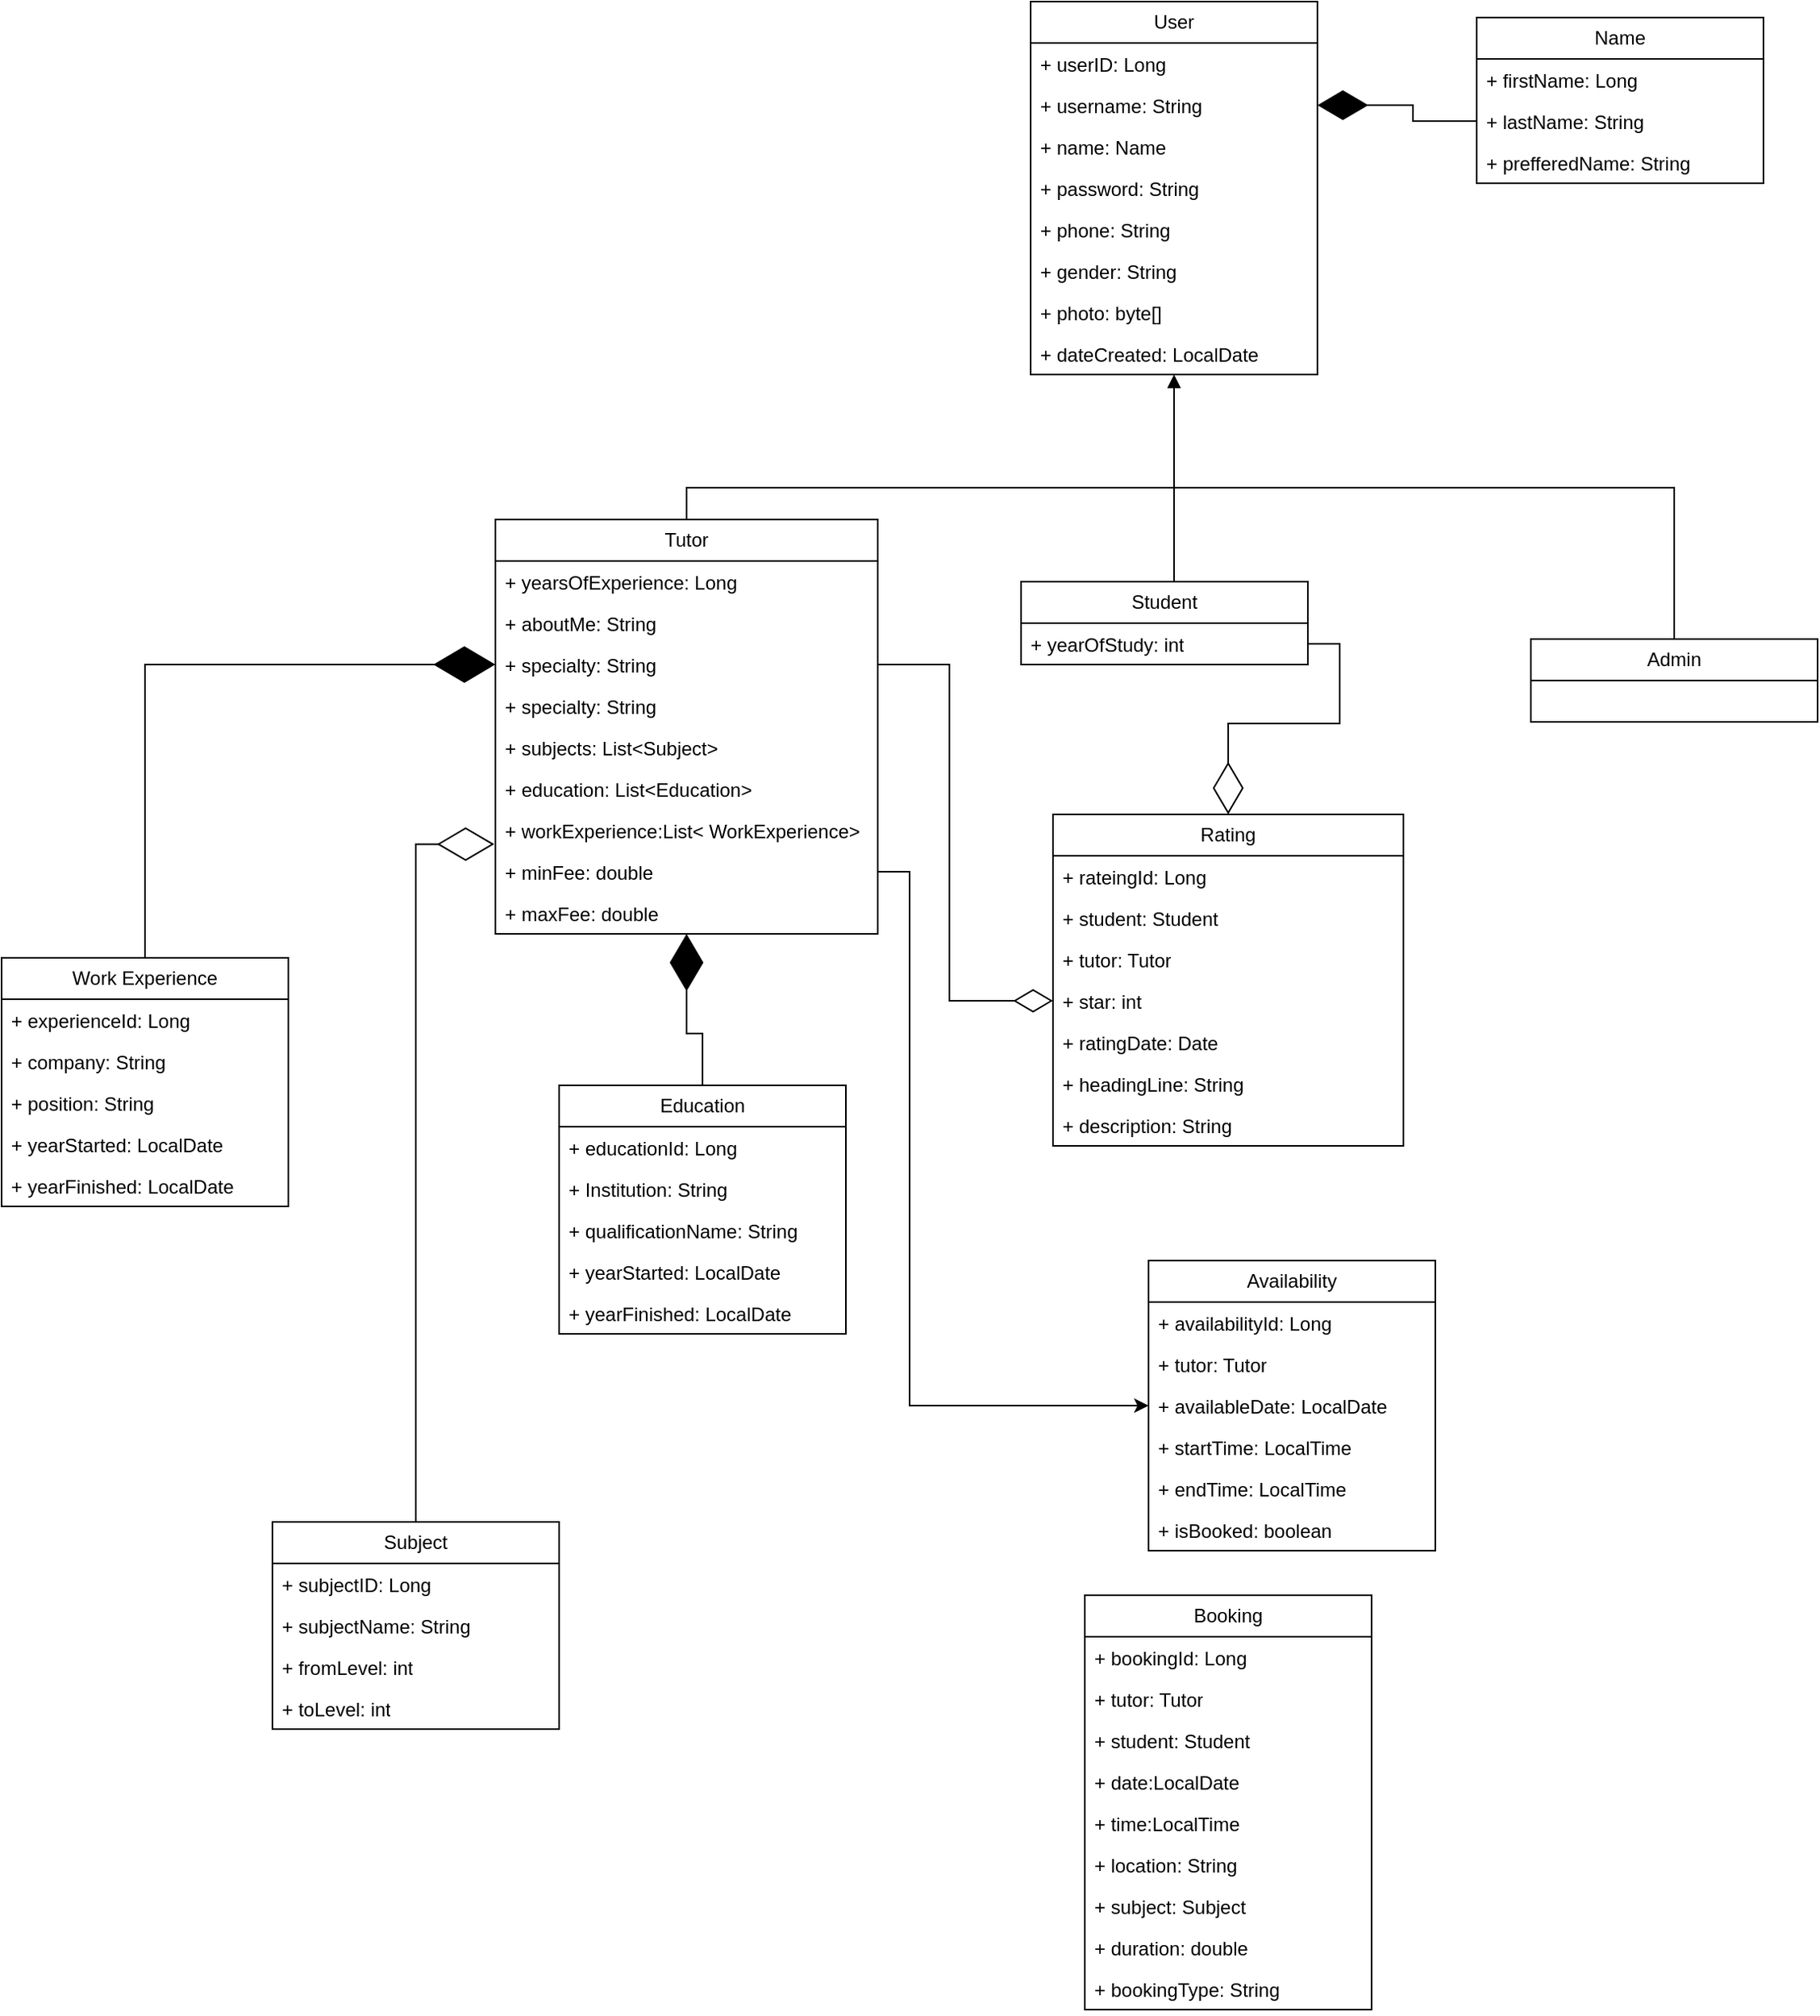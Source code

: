 <mxfile version="26.0.14">
  <diagram id="R2lEEEUBdFMjLlhIrx00" name="Page-1">
    <mxGraphModel dx="1725" dy="435" grid="1" gridSize="10" guides="1" tooltips="1" connect="1" arrows="1" fold="1" page="1" pageScale="1" pageWidth="850" pageHeight="1100" math="0" shadow="0" extFonts="Permanent Marker^https://fonts.googleapis.com/css?family=Permanent+Marker">
      <root>
        <mxCell id="0" />
        <mxCell id="1" parent="0" />
        <mxCell id="Kp8IrU2oM8nuHVyXuGQP-1" value="" style="shape=partialRectangle;overflow=hidden;connectable=0;fillColor=none;top=0;left=0;bottom=0;right=0;" parent="1" vertex="1">
          <mxGeometry x="120" y="190" width="30" height="30" as="geometry">
            <mxRectangle width="30" height="30" as="alternateBounds" />
          </mxGeometry>
        </mxCell>
        <mxCell id="Kp8IrU2oM8nuHVyXuGQP-97" style="edgeStyle=orthogonalEdgeStyle;rounded=0;orthogonalLoop=1;jettySize=auto;html=1;endArrow=none;startFill=1;startArrow=block;" parent="1" source="Kp8IrU2oM8nuHVyXuGQP-28" target="Kp8IrU2oM8nuHVyXuGQP-33" edge="1">
          <mxGeometry relative="1" as="geometry">
            <mxPoint x="416" y="460" as="targetPoint" />
            <Array as="points">
              <mxPoint x="416" y="470" />
              <mxPoint x="416" y="470" />
            </Array>
          </mxGeometry>
        </mxCell>
        <mxCell id="Kp8IrU2oM8nuHVyXuGQP-28" value="User" style="swimlane;fontStyle=0;childLayout=stackLayout;horizontal=1;startSize=26;fillColor=none;horizontalStack=0;resizeParent=1;resizeParentMax=0;resizeLast=0;collapsible=1;marginBottom=0;whiteSpace=wrap;html=1;" parent="1" vertex="1">
          <mxGeometry x="326" y="150" width="180" height="234" as="geometry" />
        </mxCell>
        <mxCell id="Kp8IrU2oM8nuHVyXuGQP-29" value="+ userID: Long" style="text;strokeColor=none;fillColor=none;align=left;verticalAlign=top;spacingLeft=4;spacingRight=4;overflow=hidden;rotatable=0;points=[[0,0.5],[1,0.5]];portConstraint=eastwest;whiteSpace=wrap;html=1;" parent="Kp8IrU2oM8nuHVyXuGQP-28" vertex="1">
          <mxGeometry y="26" width="180" height="26" as="geometry" />
        </mxCell>
        <mxCell id="Kp8IrU2oM8nuHVyXuGQP-30" value="+ username: String" style="text;strokeColor=none;fillColor=none;align=left;verticalAlign=top;spacingLeft=4;spacingRight=4;overflow=hidden;rotatable=0;points=[[0,0.5],[1,0.5]];portConstraint=eastwest;whiteSpace=wrap;html=1;" parent="Kp8IrU2oM8nuHVyXuGQP-28" vertex="1">
          <mxGeometry y="52" width="180" height="26" as="geometry" />
        </mxCell>
        <mxCell id="Kp8IrU2oM8nuHVyXuGQP-49" value="+ name: Name" style="text;strokeColor=none;fillColor=none;align=left;verticalAlign=top;spacingLeft=4;spacingRight=4;overflow=hidden;rotatable=0;points=[[0,0.5],[1,0.5]];portConstraint=eastwest;whiteSpace=wrap;html=1;" parent="Kp8IrU2oM8nuHVyXuGQP-28" vertex="1">
          <mxGeometry y="78" width="180" height="26" as="geometry" />
        </mxCell>
        <mxCell id="Kp8IrU2oM8nuHVyXuGQP-31" value="+ password: String" style="text;strokeColor=none;fillColor=none;align=left;verticalAlign=top;spacingLeft=4;spacingRight=4;overflow=hidden;rotatable=0;points=[[0,0.5],[1,0.5]];portConstraint=eastwest;whiteSpace=wrap;html=1;" parent="Kp8IrU2oM8nuHVyXuGQP-28" vertex="1">
          <mxGeometry y="104" width="180" height="26" as="geometry" />
        </mxCell>
        <mxCell id="Kp8IrU2oM8nuHVyXuGQP-98" value="+ phone: String" style="text;strokeColor=none;fillColor=none;align=left;verticalAlign=top;spacingLeft=4;spacingRight=4;overflow=hidden;rotatable=0;points=[[0,0.5],[1,0.5]];portConstraint=eastwest;whiteSpace=wrap;html=1;" parent="Kp8IrU2oM8nuHVyXuGQP-28" vertex="1">
          <mxGeometry y="130" width="180" height="26" as="geometry" />
        </mxCell>
        <mxCell id="Kp8IrU2oM8nuHVyXuGQP-106" value="+ gender: String" style="text;strokeColor=none;fillColor=none;align=left;verticalAlign=top;spacingLeft=4;spacingRight=4;overflow=hidden;rotatable=0;points=[[0,0.5],[1,0.5]];portConstraint=eastwest;whiteSpace=wrap;html=1;" parent="Kp8IrU2oM8nuHVyXuGQP-28" vertex="1">
          <mxGeometry y="156" width="180" height="26" as="geometry" />
        </mxCell>
        <mxCell id="Kp8IrU2oM8nuHVyXuGQP-63" value="+ photo: byte[]" style="text;strokeColor=none;fillColor=none;align=left;verticalAlign=top;spacingLeft=4;spacingRight=4;overflow=hidden;rotatable=0;points=[[0,0.5],[1,0.5]];portConstraint=eastwest;whiteSpace=wrap;html=1;" parent="Kp8IrU2oM8nuHVyXuGQP-28" vertex="1">
          <mxGeometry y="182" width="180" height="26" as="geometry" />
        </mxCell>
        <mxCell id="Kp8IrU2oM8nuHVyXuGQP-56" value="+ dateCreated: LocalDate" style="text;strokeColor=none;fillColor=none;align=left;verticalAlign=top;spacingLeft=4;spacingRight=4;overflow=hidden;rotatable=0;points=[[0,0.5],[1,0.5]];portConstraint=eastwest;whiteSpace=wrap;html=1;" parent="Kp8IrU2oM8nuHVyXuGQP-28" vertex="1">
          <mxGeometry y="208" width="180" height="26" as="geometry" />
        </mxCell>
        <mxCell id="Kp8IrU2oM8nuHVyXuGQP-33" value="Student" style="swimlane;fontStyle=0;childLayout=stackLayout;horizontal=1;startSize=26;fillColor=none;horizontalStack=0;resizeParent=1;resizeParentMax=0;resizeLast=0;collapsible=1;marginBottom=0;whiteSpace=wrap;html=1;" parent="1" vertex="1">
          <mxGeometry x="320" y="514" width="180" height="52" as="geometry" />
        </mxCell>
        <mxCell id="Kp8IrU2oM8nuHVyXuGQP-34" value="+ yearOfStudy: int" style="text;strokeColor=none;fillColor=none;align=left;verticalAlign=top;spacingLeft=4;spacingRight=4;overflow=hidden;rotatable=0;points=[[0,0.5],[1,0.5]];portConstraint=eastwest;whiteSpace=wrap;html=1;" parent="Kp8IrU2oM8nuHVyXuGQP-33" vertex="1">
          <mxGeometry y="26" width="180" height="26" as="geometry" />
        </mxCell>
        <mxCell id="Kp8IrU2oM8nuHVyXuGQP-37" value="Admin" style="swimlane;fontStyle=0;childLayout=stackLayout;horizontal=1;startSize=26;fillColor=none;horizontalStack=0;resizeParent=1;resizeParentMax=0;resizeLast=0;collapsible=1;marginBottom=0;whiteSpace=wrap;html=1;" parent="1" vertex="1">
          <mxGeometry x="640" y="550" width="180" height="52" as="geometry" />
        </mxCell>
        <mxCell id="Kp8IrU2oM8nuHVyXuGQP-85" style="edgeStyle=orthogonalEdgeStyle;rounded=0;orthogonalLoop=1;jettySize=auto;html=1;entryX=0.5;entryY=0;entryDx=0;entryDy=0;endArrow=none;startFill=1;startArrow=diamondThin;targetPerimeterSpacing=8;sourcePerimeterSpacing=0;startSize=33;" parent="1" source="Kp8IrU2oM8nuHVyXuGQP-41" target="Kp8IrU2oM8nuHVyXuGQP-64" edge="1">
          <mxGeometry relative="1" as="geometry" />
        </mxCell>
        <mxCell id="Kp8IrU2oM8nuHVyXuGQP-96" style="edgeStyle=orthogonalEdgeStyle;rounded=0;orthogonalLoop=1;jettySize=auto;html=1;exitX=0.5;exitY=0;exitDx=0;exitDy=0;entryX=0.5;entryY=0;entryDx=0;entryDy=0;endArrow=none;startFill=0;" parent="1" source="Kp8IrU2oM8nuHVyXuGQP-41" target="Kp8IrU2oM8nuHVyXuGQP-37" edge="1">
          <mxGeometry relative="1" as="geometry">
            <mxPoint x="100" y="460" as="sourcePoint" />
            <mxPoint x="730" y="535" as="targetPoint" />
          </mxGeometry>
        </mxCell>
        <mxCell id="Kp8IrU2oM8nuHVyXuGQP-41" value="Tutor" style="swimlane;fontStyle=0;childLayout=stackLayout;horizontal=1;startSize=26;fillColor=none;horizontalStack=0;resizeParent=1;resizeParentMax=0;resizeLast=0;collapsible=1;marginBottom=0;whiteSpace=wrap;html=1;" parent="1" vertex="1">
          <mxGeometry x="-10" y="475" width="240" height="260" as="geometry" />
        </mxCell>
        <mxCell id="Kp8IrU2oM8nuHVyXuGQP-42" value="+ yearsOfExperience: Long" style="text;strokeColor=none;fillColor=none;align=left;verticalAlign=top;spacingLeft=4;spacingRight=4;overflow=hidden;rotatable=0;points=[[0,0.5],[1,0.5]];portConstraint=eastwest;whiteSpace=wrap;html=1;" parent="Kp8IrU2oM8nuHVyXuGQP-41" vertex="1">
          <mxGeometry y="26" width="240" height="26" as="geometry" />
        </mxCell>
        <mxCell id="Kp8IrU2oM8nuHVyXuGQP-43" value="+ aboutMe: String" style="text;strokeColor=none;fillColor=none;align=left;verticalAlign=top;spacingLeft=4;spacingRight=4;overflow=hidden;rotatable=0;points=[[0,0.5],[1,0.5]];portConstraint=eastwest;whiteSpace=wrap;html=1;" parent="Kp8IrU2oM8nuHVyXuGQP-41" vertex="1">
          <mxGeometry y="52" width="240" height="26" as="geometry" />
        </mxCell>
        <mxCell id="Kp8IrU2oM8nuHVyXuGQP-79" value="+ specialty: String" style="text;strokeColor=none;fillColor=none;align=left;verticalAlign=top;spacingLeft=4;spacingRight=4;overflow=hidden;rotatable=0;points=[[0,0.5],[1,0.5]];portConstraint=eastwest;whiteSpace=wrap;html=1;" parent="Kp8IrU2oM8nuHVyXuGQP-41" vertex="1">
          <mxGeometry y="78" width="240" height="26" as="geometry" />
        </mxCell>
        <mxCell id="xWNdwsHkeJIFaJZC5ZLY-1" value="+ specialty: String" style="text;strokeColor=none;fillColor=none;align=left;verticalAlign=top;spacingLeft=4;spacingRight=4;overflow=hidden;rotatable=0;points=[[0,0.5],[1,0.5]];portConstraint=eastwest;whiteSpace=wrap;html=1;" vertex="1" parent="Kp8IrU2oM8nuHVyXuGQP-41">
          <mxGeometry y="104" width="240" height="26" as="geometry" />
        </mxCell>
        <mxCell id="Kp8IrU2oM8nuHVyXuGQP-107" value="+ subjects: List&amp;lt;Subject&amp;gt;" style="text;strokeColor=none;fillColor=none;align=left;verticalAlign=top;spacingLeft=4;spacingRight=4;overflow=hidden;rotatable=0;points=[[0,0.5],[1,0.5]];portConstraint=eastwest;whiteSpace=wrap;html=1;" parent="Kp8IrU2oM8nuHVyXuGQP-41" vertex="1">
          <mxGeometry y="130" width="240" height="26" as="geometry" />
        </mxCell>
        <mxCell id="Kp8IrU2oM8nuHVyXuGQP-70" value="+ education: List&amp;lt;Education&amp;gt;" style="text;strokeColor=none;fillColor=none;align=left;verticalAlign=top;spacingLeft=4;spacingRight=4;overflow=hidden;rotatable=0;points=[[0,0.5],[1,0.5]];portConstraint=eastwest;whiteSpace=wrap;html=1;" parent="Kp8IrU2oM8nuHVyXuGQP-41" vertex="1">
          <mxGeometry y="156" width="240" height="26" as="geometry" />
        </mxCell>
        <mxCell id="Kp8IrU2oM8nuHVyXuGQP-108" value="+ workExperience:List&amp;lt; WorkExperience&amp;gt;" style="text;strokeColor=none;fillColor=none;align=left;verticalAlign=top;spacingLeft=4;spacingRight=4;overflow=hidden;rotatable=0;points=[[0,0.5],[1,0.5]];portConstraint=eastwest;whiteSpace=wrap;html=1;" parent="Kp8IrU2oM8nuHVyXuGQP-41" vertex="1">
          <mxGeometry y="182" width="240" height="26" as="geometry" />
        </mxCell>
        <mxCell id="Kp8IrU2oM8nuHVyXuGQP-80" value="+ minFee: double" style="text;strokeColor=none;fillColor=none;align=left;verticalAlign=top;spacingLeft=4;spacingRight=4;overflow=hidden;rotatable=0;points=[[0,0.5],[1,0.5]];portConstraint=eastwest;whiteSpace=wrap;html=1;" parent="Kp8IrU2oM8nuHVyXuGQP-41" vertex="1">
          <mxGeometry y="208" width="240" height="26" as="geometry" />
        </mxCell>
        <mxCell id="Kp8IrU2oM8nuHVyXuGQP-81" value="+ maxFee: double" style="text;strokeColor=none;fillColor=none;align=left;verticalAlign=top;spacingLeft=4;spacingRight=4;overflow=hidden;rotatable=0;points=[[0,0.5],[1,0.5]];portConstraint=eastwest;whiteSpace=wrap;html=1;" parent="Kp8IrU2oM8nuHVyXuGQP-41" vertex="1">
          <mxGeometry y="234" width="240" height="26" as="geometry" />
        </mxCell>
        <mxCell id="Kp8IrU2oM8nuHVyXuGQP-45" value="Subject" style="swimlane;fontStyle=0;childLayout=stackLayout;horizontal=1;startSize=26;fillColor=none;horizontalStack=0;resizeParent=1;resizeParentMax=0;resizeLast=0;collapsible=1;marginBottom=0;whiteSpace=wrap;html=1;" parent="1" vertex="1">
          <mxGeometry x="-150" y="1104" width="180" height="130" as="geometry" />
        </mxCell>
        <mxCell id="Kp8IrU2oM8nuHVyXuGQP-46" value="+ subjectID: Long" style="text;strokeColor=none;fillColor=none;align=left;verticalAlign=top;spacingLeft=4;spacingRight=4;overflow=hidden;rotatable=0;points=[[0,0.5],[1,0.5]];portConstraint=eastwest;whiteSpace=wrap;html=1;" parent="Kp8IrU2oM8nuHVyXuGQP-45" vertex="1">
          <mxGeometry y="26" width="180" height="26" as="geometry" />
        </mxCell>
        <mxCell id="Kp8IrU2oM8nuHVyXuGQP-77" value="+ subjectName: String" style="text;strokeColor=none;fillColor=none;align=left;verticalAlign=top;spacingLeft=4;spacingRight=4;overflow=hidden;rotatable=0;points=[[0,0.5],[1,0.5]];portConstraint=eastwest;whiteSpace=wrap;html=1;" parent="Kp8IrU2oM8nuHVyXuGQP-45" vertex="1">
          <mxGeometry y="52" width="180" height="26" as="geometry" />
        </mxCell>
        <mxCell id="Kp8IrU2oM8nuHVyXuGQP-71" value="+ fromLevel: int" style="text;strokeColor=none;fillColor=none;align=left;verticalAlign=top;spacingLeft=4;spacingRight=4;overflow=hidden;rotatable=0;points=[[0,0.5],[1,0.5]];portConstraint=eastwest;whiteSpace=wrap;html=1;" parent="Kp8IrU2oM8nuHVyXuGQP-45" vertex="1">
          <mxGeometry y="78" width="180" height="26" as="geometry" />
        </mxCell>
        <mxCell id="Kp8IrU2oM8nuHVyXuGQP-78" value="+ toLevel: int" style="text;strokeColor=none;fillColor=none;align=left;verticalAlign=top;spacingLeft=4;spacingRight=4;overflow=hidden;rotatable=0;points=[[0,0.5],[1,0.5]];portConstraint=eastwest;whiteSpace=wrap;html=1;" parent="Kp8IrU2oM8nuHVyXuGQP-45" vertex="1">
          <mxGeometry y="104" width="180" height="26" as="geometry" />
        </mxCell>
        <mxCell id="Kp8IrU2oM8nuHVyXuGQP-50" value="Name" style="swimlane;fontStyle=0;childLayout=stackLayout;horizontal=1;startSize=26;fillColor=none;horizontalStack=0;resizeParent=1;resizeParentMax=0;resizeLast=0;collapsible=1;marginBottom=0;whiteSpace=wrap;html=1;" parent="1" vertex="1">
          <mxGeometry x="606" y="160" width="180" height="104" as="geometry" />
        </mxCell>
        <mxCell id="Kp8IrU2oM8nuHVyXuGQP-51" value="+ firstName: Long" style="text;strokeColor=none;fillColor=none;align=left;verticalAlign=top;spacingLeft=4;spacingRight=4;overflow=hidden;rotatable=0;points=[[0,0.5],[1,0.5]];portConstraint=eastwest;whiteSpace=wrap;html=1;" parent="Kp8IrU2oM8nuHVyXuGQP-50" vertex="1">
          <mxGeometry y="26" width="180" height="26" as="geometry" />
        </mxCell>
        <mxCell id="Kp8IrU2oM8nuHVyXuGQP-52" value="+ lastName: String" style="text;strokeColor=none;fillColor=none;align=left;verticalAlign=top;spacingLeft=4;spacingRight=4;overflow=hidden;rotatable=0;points=[[0,0.5],[1,0.5]];portConstraint=eastwest;whiteSpace=wrap;html=1;" parent="Kp8IrU2oM8nuHVyXuGQP-50" vertex="1">
          <mxGeometry y="52" width="180" height="26" as="geometry" />
        </mxCell>
        <mxCell id="Kp8IrU2oM8nuHVyXuGQP-53" value="+ prefferedName: String" style="text;strokeColor=none;fillColor=none;align=left;verticalAlign=top;spacingLeft=4;spacingRight=4;overflow=hidden;rotatable=0;points=[[0,0.5],[1,0.5]];portConstraint=eastwest;whiteSpace=wrap;html=1;" parent="Kp8IrU2oM8nuHVyXuGQP-50" vertex="1">
          <mxGeometry y="78" width="180" height="26" as="geometry" />
        </mxCell>
        <mxCell id="Kp8IrU2oM8nuHVyXuGQP-55" style="edgeStyle=orthogonalEdgeStyle;rounded=0;orthogonalLoop=1;jettySize=auto;html=1;entryX=1;entryY=0.5;entryDx=0;entryDy=0;endArrow=diamondThin;endFill=1;endSize=29;" parent="1" source="Kp8IrU2oM8nuHVyXuGQP-52" target="Kp8IrU2oM8nuHVyXuGQP-30" edge="1">
          <mxGeometry relative="1" as="geometry" />
        </mxCell>
        <mxCell id="Kp8IrU2oM8nuHVyXuGQP-57" value="Booking" style="swimlane;fontStyle=0;childLayout=stackLayout;horizontal=1;startSize=26;fillColor=none;horizontalStack=0;resizeParent=1;resizeParentMax=0;resizeLast=0;collapsible=1;marginBottom=0;whiteSpace=wrap;html=1;" parent="1" vertex="1">
          <mxGeometry x="360" y="1150" width="180" height="260" as="geometry" />
        </mxCell>
        <mxCell id="Kp8IrU2oM8nuHVyXuGQP-58" value="+ bookingId: Long" style="text;strokeColor=none;fillColor=none;align=left;verticalAlign=top;spacingLeft=4;spacingRight=4;overflow=hidden;rotatable=0;points=[[0,0.5],[1,0.5]];portConstraint=eastwest;whiteSpace=wrap;html=1;" parent="Kp8IrU2oM8nuHVyXuGQP-57" vertex="1">
          <mxGeometry y="26" width="180" height="26" as="geometry" />
        </mxCell>
        <mxCell id="Kp8IrU2oM8nuHVyXuGQP-59" value="+ tutor: Tutor" style="text;strokeColor=none;fillColor=none;align=left;verticalAlign=top;spacingLeft=4;spacingRight=4;overflow=hidden;rotatable=0;points=[[0,0.5],[1,0.5]];portConstraint=eastwest;whiteSpace=wrap;html=1;" parent="Kp8IrU2oM8nuHVyXuGQP-57" vertex="1">
          <mxGeometry y="52" width="180" height="26" as="geometry" />
        </mxCell>
        <mxCell id="Kp8IrU2oM8nuHVyXuGQP-62" value="+ student: Student" style="text;strokeColor=none;fillColor=none;align=left;verticalAlign=top;spacingLeft=4;spacingRight=4;overflow=hidden;rotatable=0;points=[[0,0.5],[1,0.5]];portConstraint=eastwest;whiteSpace=wrap;html=1;" parent="Kp8IrU2oM8nuHVyXuGQP-57" vertex="1">
          <mxGeometry y="78" width="180" height="26" as="geometry" />
        </mxCell>
        <mxCell id="xWNdwsHkeJIFaJZC5ZLY-3" value="+ date:LocalDate" style="text;strokeColor=none;fillColor=none;align=left;verticalAlign=top;spacingLeft=4;spacingRight=4;overflow=hidden;rotatable=0;points=[[0,0.5],[1,0.5]];portConstraint=eastwest;whiteSpace=wrap;html=1;" vertex="1" parent="Kp8IrU2oM8nuHVyXuGQP-57">
          <mxGeometry y="104" width="180" height="26" as="geometry" />
        </mxCell>
        <mxCell id="xWNdwsHkeJIFaJZC5ZLY-4" value="+ time:LocalTime" style="text;strokeColor=none;fillColor=none;align=left;verticalAlign=top;spacingLeft=4;spacingRight=4;overflow=hidden;rotatable=0;points=[[0,0.5],[1,0.5]];portConstraint=eastwest;whiteSpace=wrap;html=1;" vertex="1" parent="Kp8IrU2oM8nuHVyXuGQP-57">
          <mxGeometry y="130" width="180" height="26" as="geometry" />
        </mxCell>
        <mxCell id="Kp8IrU2oM8nuHVyXuGQP-60" value="+ location: String" style="text;strokeColor=none;fillColor=none;align=left;verticalAlign=top;spacingLeft=4;spacingRight=4;overflow=hidden;rotatable=0;points=[[0,0.5],[1,0.5]];portConstraint=eastwest;whiteSpace=wrap;html=1;" parent="Kp8IrU2oM8nuHVyXuGQP-57" vertex="1">
          <mxGeometry y="156" width="180" height="26" as="geometry" />
        </mxCell>
        <mxCell id="Kp8IrU2oM8nuHVyXuGQP-86" value="+ subject: Subject" style="text;strokeColor=none;fillColor=none;align=left;verticalAlign=top;spacingLeft=4;spacingRight=4;overflow=hidden;rotatable=0;points=[[0,0.5],[1,0.5]];portConstraint=eastwest;whiteSpace=wrap;html=1;" parent="Kp8IrU2oM8nuHVyXuGQP-57" vertex="1">
          <mxGeometry y="182" width="180" height="26" as="geometry" />
        </mxCell>
        <mxCell id="Kp8IrU2oM8nuHVyXuGQP-61" value="+ duration: double" style="text;strokeColor=none;fillColor=none;align=left;verticalAlign=top;spacingLeft=4;spacingRight=4;overflow=hidden;rotatable=0;points=[[0,0.5],[1,0.5]];portConstraint=eastwest;whiteSpace=wrap;html=1;" parent="Kp8IrU2oM8nuHVyXuGQP-57" vertex="1">
          <mxGeometry y="208" width="180" height="26" as="geometry" />
        </mxCell>
        <mxCell id="xWNdwsHkeJIFaJZC5ZLY-2" value="+ bookingType: String" style="text;strokeColor=none;fillColor=none;align=left;verticalAlign=top;spacingLeft=4;spacingRight=4;overflow=hidden;rotatable=0;points=[[0,0.5],[1,0.5]];portConstraint=eastwest;whiteSpace=wrap;html=1;" vertex="1" parent="Kp8IrU2oM8nuHVyXuGQP-57">
          <mxGeometry y="234" width="180" height="26" as="geometry" />
        </mxCell>
        <mxCell id="Kp8IrU2oM8nuHVyXuGQP-64" value="Education" style="swimlane;fontStyle=0;childLayout=stackLayout;horizontal=1;startSize=26;fillColor=none;horizontalStack=0;resizeParent=1;resizeParentMax=0;resizeLast=0;collapsible=1;marginBottom=0;whiteSpace=wrap;html=1;" parent="1" vertex="1">
          <mxGeometry x="30" y="830" width="180" height="156" as="geometry" />
        </mxCell>
        <mxCell id="Kp8IrU2oM8nuHVyXuGQP-65" value="+ educationId: Long" style="text;strokeColor=none;fillColor=none;align=left;verticalAlign=top;spacingLeft=4;spacingRight=4;overflow=hidden;rotatable=0;points=[[0,0.5],[1,0.5]];portConstraint=eastwest;whiteSpace=wrap;html=1;" parent="Kp8IrU2oM8nuHVyXuGQP-64" vertex="1">
          <mxGeometry y="26" width="180" height="26" as="geometry" />
        </mxCell>
        <mxCell id="Kp8IrU2oM8nuHVyXuGQP-66" value="+ Institution: String" style="text;strokeColor=none;fillColor=none;align=left;verticalAlign=top;spacingLeft=4;spacingRight=4;overflow=hidden;rotatable=0;points=[[0,0.5],[1,0.5]];portConstraint=eastwest;whiteSpace=wrap;html=1;" parent="Kp8IrU2oM8nuHVyXuGQP-64" vertex="1">
          <mxGeometry y="52" width="180" height="26" as="geometry" />
        </mxCell>
        <mxCell id="Kp8IrU2oM8nuHVyXuGQP-69" value="+ qualificationName: String" style="text;strokeColor=none;fillColor=none;align=left;verticalAlign=top;spacingLeft=4;spacingRight=4;overflow=hidden;rotatable=0;points=[[0,0.5],[1,0.5]];portConstraint=eastwest;whiteSpace=wrap;html=1;" parent="Kp8IrU2oM8nuHVyXuGQP-64" vertex="1">
          <mxGeometry y="78" width="180" height="26" as="geometry" />
        </mxCell>
        <mxCell id="Kp8IrU2oM8nuHVyXuGQP-67" value="+ yearStarted: LocalDate" style="text;strokeColor=none;fillColor=none;align=left;verticalAlign=top;spacingLeft=4;spacingRight=4;overflow=hidden;rotatable=0;points=[[0,0.5],[1,0.5]];portConstraint=eastwest;whiteSpace=wrap;html=1;" parent="Kp8IrU2oM8nuHVyXuGQP-64" vertex="1">
          <mxGeometry y="104" width="180" height="26" as="geometry" />
        </mxCell>
        <mxCell id="Kp8IrU2oM8nuHVyXuGQP-68" value="+ yearFinished: LocalDate" style="text;strokeColor=none;fillColor=none;align=left;verticalAlign=top;spacingLeft=4;spacingRight=4;overflow=hidden;rotatable=0;points=[[0,0.5],[1,0.5]];portConstraint=eastwest;whiteSpace=wrap;html=1;" parent="Kp8IrU2oM8nuHVyXuGQP-64" vertex="1">
          <mxGeometry y="130" width="180" height="26" as="geometry" />
        </mxCell>
        <mxCell id="Kp8IrU2oM8nuHVyXuGQP-88" value="Availability" style="swimlane;fontStyle=0;childLayout=stackLayout;horizontal=1;startSize=26;fillColor=none;horizontalStack=0;resizeParent=1;resizeParentMax=0;resizeLast=0;collapsible=1;marginBottom=0;whiteSpace=wrap;html=1;" parent="1" vertex="1">
          <mxGeometry x="400" y="940" width="180" height="182" as="geometry" />
        </mxCell>
        <mxCell id="Kp8IrU2oM8nuHVyXuGQP-89" value="+ availabilityId: Long" style="text;strokeColor=none;fillColor=none;align=left;verticalAlign=top;spacingLeft=4;spacingRight=4;overflow=hidden;rotatable=0;points=[[0,0.5],[1,0.5]];portConstraint=eastwest;whiteSpace=wrap;html=1;" parent="Kp8IrU2oM8nuHVyXuGQP-88" vertex="1">
          <mxGeometry y="26" width="180" height="26" as="geometry" />
        </mxCell>
        <mxCell id="Kp8IrU2oM8nuHVyXuGQP-90" value="+ tutor: Tutor" style="text;strokeColor=none;fillColor=none;align=left;verticalAlign=top;spacingLeft=4;spacingRight=4;overflow=hidden;rotatable=0;points=[[0,0.5],[1,0.5]];portConstraint=eastwest;whiteSpace=wrap;html=1;" parent="Kp8IrU2oM8nuHVyXuGQP-88" vertex="1">
          <mxGeometry y="52" width="180" height="26" as="geometry" />
        </mxCell>
        <mxCell id="Kp8IrU2oM8nuHVyXuGQP-92" value="+ availableDate: LocalDate" style="text;strokeColor=none;fillColor=none;align=left;verticalAlign=top;spacingLeft=4;spacingRight=4;overflow=hidden;rotatable=0;points=[[0,0.5],[1,0.5]];portConstraint=eastwest;whiteSpace=wrap;html=1;" parent="Kp8IrU2oM8nuHVyXuGQP-88" vertex="1">
          <mxGeometry y="78" width="180" height="26" as="geometry" />
        </mxCell>
        <mxCell id="Kp8IrU2oM8nuHVyXuGQP-93" value="+ startTime: LocalTime" style="text;strokeColor=none;fillColor=none;align=left;verticalAlign=top;spacingLeft=4;spacingRight=4;overflow=hidden;rotatable=0;points=[[0,0.5],[1,0.5]];portConstraint=eastwest;whiteSpace=wrap;html=1;" parent="Kp8IrU2oM8nuHVyXuGQP-88" vertex="1">
          <mxGeometry y="104" width="180" height="26" as="geometry" />
        </mxCell>
        <mxCell id="Kp8IrU2oM8nuHVyXuGQP-94" value="+ endTime: LocalTime" style="text;strokeColor=none;fillColor=none;align=left;verticalAlign=top;spacingLeft=4;spacingRight=4;overflow=hidden;rotatable=0;points=[[0,0.5],[1,0.5]];portConstraint=eastwest;whiteSpace=wrap;html=1;" parent="Kp8IrU2oM8nuHVyXuGQP-88" vertex="1">
          <mxGeometry y="130" width="180" height="26" as="geometry" />
        </mxCell>
        <mxCell id="Kp8IrU2oM8nuHVyXuGQP-95" value="+ isBooked: boolean" style="text;strokeColor=none;fillColor=none;align=left;verticalAlign=top;spacingLeft=4;spacingRight=4;overflow=hidden;rotatable=0;points=[[0,0.5],[1,0.5]];portConstraint=eastwest;whiteSpace=wrap;html=1;" parent="Kp8IrU2oM8nuHVyXuGQP-88" vertex="1">
          <mxGeometry y="156" width="180" height="26" as="geometry" />
        </mxCell>
        <mxCell id="Kp8IrU2oM8nuHVyXuGQP-105" style="edgeStyle=orthogonalEdgeStyle;rounded=0;orthogonalLoop=1;jettySize=auto;html=1;entryX=0;entryY=0.5;entryDx=0;entryDy=0;endArrow=diamondThin;endFill=1;startSize=6;endSize=36;" parent="1" source="Kp8IrU2oM8nuHVyXuGQP-99" target="Kp8IrU2oM8nuHVyXuGQP-79" edge="1">
          <mxGeometry relative="1" as="geometry" />
        </mxCell>
        <mxCell id="Kp8IrU2oM8nuHVyXuGQP-99" value="Work Experience" style="swimlane;fontStyle=0;childLayout=stackLayout;horizontal=1;startSize=26;fillColor=none;horizontalStack=0;resizeParent=1;resizeParentMax=0;resizeLast=0;collapsible=1;marginBottom=0;whiteSpace=wrap;html=1;" parent="1" vertex="1">
          <mxGeometry x="-320" y="750" width="180" height="156" as="geometry" />
        </mxCell>
        <mxCell id="Kp8IrU2oM8nuHVyXuGQP-100" value="+ experienceId: Long" style="text;strokeColor=none;fillColor=none;align=left;verticalAlign=top;spacingLeft=4;spacingRight=4;overflow=hidden;rotatable=0;points=[[0,0.5],[1,0.5]];portConstraint=eastwest;whiteSpace=wrap;html=1;" parent="Kp8IrU2oM8nuHVyXuGQP-99" vertex="1">
          <mxGeometry y="26" width="180" height="26" as="geometry" />
        </mxCell>
        <mxCell id="Kp8IrU2oM8nuHVyXuGQP-101" value="+ company: String" style="text;strokeColor=none;fillColor=none;align=left;verticalAlign=top;spacingLeft=4;spacingRight=4;overflow=hidden;rotatable=0;points=[[0,0.5],[1,0.5]];portConstraint=eastwest;whiteSpace=wrap;html=1;" parent="Kp8IrU2oM8nuHVyXuGQP-99" vertex="1">
          <mxGeometry y="52" width="180" height="26" as="geometry" />
        </mxCell>
        <mxCell id="Kp8IrU2oM8nuHVyXuGQP-102" value="+ position: String" style="text;strokeColor=none;fillColor=none;align=left;verticalAlign=top;spacingLeft=4;spacingRight=4;overflow=hidden;rotatable=0;points=[[0,0.5],[1,0.5]];portConstraint=eastwest;whiteSpace=wrap;html=1;" parent="Kp8IrU2oM8nuHVyXuGQP-99" vertex="1">
          <mxGeometry y="78" width="180" height="26" as="geometry" />
        </mxCell>
        <mxCell id="Kp8IrU2oM8nuHVyXuGQP-103" value="+ yearStarted: LocalDate" style="text;strokeColor=none;fillColor=none;align=left;verticalAlign=top;spacingLeft=4;spacingRight=4;overflow=hidden;rotatable=0;points=[[0,0.5],[1,0.5]];portConstraint=eastwest;whiteSpace=wrap;html=1;" parent="Kp8IrU2oM8nuHVyXuGQP-99" vertex="1">
          <mxGeometry y="104" width="180" height="26" as="geometry" />
        </mxCell>
        <mxCell id="Kp8IrU2oM8nuHVyXuGQP-104" value="+ yearFinished: LocalDate" style="text;strokeColor=none;fillColor=none;align=left;verticalAlign=top;spacingLeft=4;spacingRight=4;overflow=hidden;rotatable=0;points=[[0,0.5],[1,0.5]];portConstraint=eastwest;whiteSpace=wrap;html=1;" parent="Kp8IrU2oM8nuHVyXuGQP-99" vertex="1">
          <mxGeometry y="130" width="180" height="26" as="geometry" />
        </mxCell>
        <mxCell id="Kp8IrU2oM8nuHVyXuGQP-111" value="Rating" style="swimlane;fontStyle=0;childLayout=stackLayout;horizontal=1;startSize=26;fillColor=none;horizontalStack=0;resizeParent=1;resizeParentMax=0;resizeLast=0;collapsible=1;marginBottom=0;whiteSpace=wrap;html=1;" parent="1" vertex="1">
          <mxGeometry x="340" y="660" width="220" height="208" as="geometry" />
        </mxCell>
        <mxCell id="Kp8IrU2oM8nuHVyXuGQP-112" value="+ rateingId: Long" style="text;strokeColor=none;fillColor=none;align=left;verticalAlign=top;spacingLeft=4;spacingRight=4;overflow=hidden;rotatable=0;points=[[0,0.5],[1,0.5]];portConstraint=eastwest;whiteSpace=wrap;html=1;" parent="Kp8IrU2oM8nuHVyXuGQP-111" vertex="1">
          <mxGeometry y="26" width="220" height="26" as="geometry" />
        </mxCell>
        <mxCell id="Kp8IrU2oM8nuHVyXuGQP-113" value="+ student: Student" style="text;strokeColor=none;fillColor=none;align=left;verticalAlign=top;spacingLeft=4;spacingRight=4;overflow=hidden;rotatable=0;points=[[0,0.5],[1,0.5]];portConstraint=eastwest;whiteSpace=wrap;html=1;" parent="Kp8IrU2oM8nuHVyXuGQP-111" vertex="1">
          <mxGeometry y="52" width="220" height="26" as="geometry" />
        </mxCell>
        <mxCell id="Kp8IrU2oM8nuHVyXuGQP-121" value="+ tutor: Tutor" style="text;strokeColor=none;fillColor=none;align=left;verticalAlign=top;spacingLeft=4;spacingRight=4;overflow=hidden;rotatable=0;points=[[0,0.5],[1,0.5]];portConstraint=eastwest;whiteSpace=wrap;html=1;" parent="Kp8IrU2oM8nuHVyXuGQP-111" vertex="1">
          <mxGeometry y="78" width="220" height="26" as="geometry" />
        </mxCell>
        <mxCell id="Kp8IrU2oM8nuHVyXuGQP-114" value="+ star: int" style="text;strokeColor=none;fillColor=none;align=left;verticalAlign=top;spacingLeft=4;spacingRight=4;overflow=hidden;rotatable=0;points=[[0,0.5],[1,0.5]];portConstraint=eastwest;whiteSpace=wrap;html=1;" parent="Kp8IrU2oM8nuHVyXuGQP-111" vertex="1">
          <mxGeometry y="104" width="220" height="26" as="geometry" />
        </mxCell>
        <mxCell id="Kp8IrU2oM8nuHVyXuGQP-115" value="+ ratingDate: Date" style="text;strokeColor=none;fillColor=none;align=left;verticalAlign=top;spacingLeft=4;spacingRight=4;overflow=hidden;rotatable=0;points=[[0,0.5],[1,0.5]];portConstraint=eastwest;whiteSpace=wrap;html=1;" parent="Kp8IrU2oM8nuHVyXuGQP-111" vertex="1">
          <mxGeometry y="130" width="220" height="26" as="geometry" />
        </mxCell>
        <mxCell id="Kp8IrU2oM8nuHVyXuGQP-120" value="+ headingLine: String" style="text;strokeColor=none;fillColor=none;align=left;verticalAlign=top;spacingLeft=4;spacingRight=4;overflow=hidden;rotatable=0;points=[[0,0.5],[1,0.5]];portConstraint=eastwest;whiteSpace=wrap;html=1;" parent="Kp8IrU2oM8nuHVyXuGQP-111" vertex="1">
          <mxGeometry y="156" width="220" height="26" as="geometry" />
        </mxCell>
        <mxCell id="Kp8IrU2oM8nuHVyXuGQP-116" value="+ description: String" style="text;strokeColor=none;fillColor=none;align=left;verticalAlign=top;spacingLeft=4;spacingRight=4;overflow=hidden;rotatable=0;points=[[0,0.5],[1,0.5]];portConstraint=eastwest;whiteSpace=wrap;html=1;" parent="Kp8IrU2oM8nuHVyXuGQP-111" vertex="1">
          <mxGeometry y="182" width="220" height="26" as="geometry" />
        </mxCell>
        <mxCell id="Kp8IrU2oM8nuHVyXuGQP-123" style="edgeStyle=orthogonalEdgeStyle;rounded=0;orthogonalLoop=1;jettySize=auto;html=1;entryX=-0.003;entryY=-0.167;entryDx=0;entryDy=0;entryPerimeter=0;endArrow=diamondThin;endFill=0;startSize=6;endSize=33;" parent="1" source="Kp8IrU2oM8nuHVyXuGQP-45" target="Kp8IrU2oM8nuHVyXuGQP-80" edge="1">
          <mxGeometry relative="1" as="geometry" />
        </mxCell>
        <mxCell id="Kp8IrU2oM8nuHVyXuGQP-124" style="edgeStyle=orthogonalEdgeStyle;rounded=0;orthogonalLoop=1;jettySize=auto;html=1;endSize=22;endArrow=diamondThin;endFill=0;" parent="1" source="Kp8IrU2oM8nuHVyXuGQP-79" target="Kp8IrU2oM8nuHVyXuGQP-114" edge="1">
          <mxGeometry relative="1" as="geometry" />
        </mxCell>
        <mxCell id="Kp8IrU2oM8nuHVyXuGQP-125" style="edgeStyle=orthogonalEdgeStyle;rounded=0;orthogonalLoop=1;jettySize=auto;html=1;entryX=0.5;entryY=0;entryDx=0;entryDy=0;endArrow=diamondThin;endFill=0;endSize=30;" parent="1" source="Kp8IrU2oM8nuHVyXuGQP-34" target="Kp8IrU2oM8nuHVyXuGQP-111" edge="1">
          <mxGeometry relative="1" as="geometry" />
        </mxCell>
        <mxCell id="Kp8IrU2oM8nuHVyXuGQP-126" style="edgeStyle=orthogonalEdgeStyle;rounded=0;orthogonalLoop=1;jettySize=auto;html=1;exitX=1;exitY=0.5;exitDx=0;exitDy=0;entryX=0;entryY=0.5;entryDx=0;entryDy=0;" parent="1" source="Kp8IrU2oM8nuHVyXuGQP-81" target="Kp8IrU2oM8nuHVyXuGQP-88" edge="1">
          <mxGeometry relative="1" as="geometry">
            <Array as="points">
              <mxPoint x="250" y="696" />
              <mxPoint x="250" y="1031" />
            </Array>
          </mxGeometry>
        </mxCell>
      </root>
    </mxGraphModel>
  </diagram>
</mxfile>
